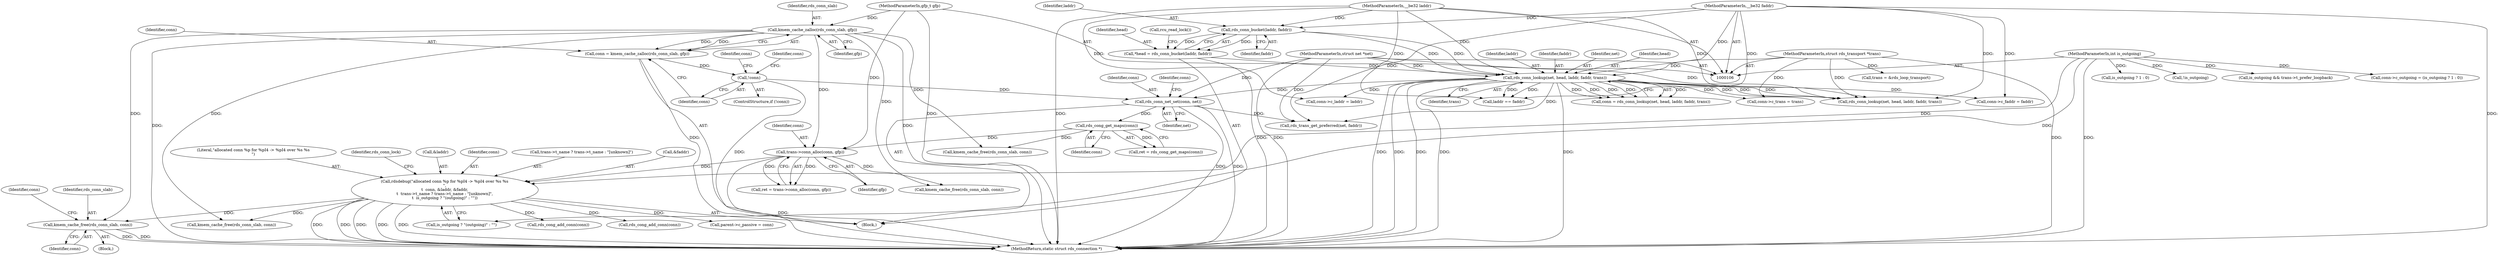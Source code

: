 digraph "0_linux_8c7188b23474cca017b3ef354c4a58456f68303a@pointer" {
"1000420" [label="(Call,kmem_cache_free(rds_conn_slab, conn))"];
"1000172" [label="(Call,kmem_cache_zalloc(rds_conn_slab, gfp))"];
"1000111" [label="(MethodParameterIn,gfp_t gfp)"];
"1000348" [label="(Call,rdsdebug(\"allocated conn %p for %pI4 -> %pI4 over %s %s\n\",\n\t  conn, &laddr, &faddr,\n\t  trans->t_name ? trans->t_name : \"[unknown]\",\n\t  is_outgoing ? \"(outgoing)\" : \"\"))"];
"1000276" [label="(Call,trans->conn_alloc(conn, gfp))"];
"1000230" [label="(Call,rds_cong_get_maps(conn))"];
"1000210" [label="(Call,rds_conn_net_set(conn, net))"];
"1000176" [label="(Call,!conn)"];
"1000170" [label="(Call,conn = kmem_cache_zalloc(rds_conn_slab, gfp))"];
"1000131" [label="(Call,rds_conn_lookup(net, head, laddr, faddr, trans))"];
"1000107" [label="(MethodParameterIn,struct net *net)"];
"1000120" [label="(Call,*head = rds_conn_bucket(laddr, faddr))"];
"1000122" [label="(Call,rds_conn_bucket(laddr, faddr))"];
"1000108" [label="(MethodParameterIn,__be32 laddr)"];
"1000109" [label="(MethodParameterIn,__be32 faddr)"];
"1000110" [label="(MethodParameterIn,struct rds_transport *trans)"];
"1000112" [label="(MethodParameterIn,int is_outgoing)"];
"1000128" [label="(Call,rcu_read_lock())"];
"1000278" [label="(Identifier,gfp)"];
"1000175" [label="(ControlStructure,if (!conn))"];
"1000230" [label="(Call,rds_cong_get_maps(conn))"];
"1000109" [label="(MethodParameterIn,__be32 faddr)"];
"1000349" [label="(Literal,\"allocated conn %p for %pI4 -> %pI4 over %s %s\n\")"];
"1000422" [label="(Identifier,conn)"];
"1000112" [label="(MethodParameterIn,int is_outgoing)"];
"1000369" [label="(Identifier,rds_conn_lock)"];
"1000177" [label="(Identifier,conn)"];
"1000424" [label="(Identifier,conn)"];
"1000136" [label="(Identifier,trans)"];
"1000305" [label="(Call,is_outgoing ? 1 : 0)"];
"1000110" [label="(MethodParameterIn,struct rds_transport *trans)"];
"1000245" [label="(Call,rds_trans_get_preferred(net, faddr))"];
"1000171" [label="(Identifier,conn)"];
"1000113" [label="(Block,)"];
"1000155" [label="(Call,!is_outgoing)"];
"1000111" [label="(MethodParameterIn,gfp_t gfp)"];
"1000434" [label="(Call,rds_cong_add_conn(conn))"];
"1000420" [label="(Call,kmem_cache_free(rds_conn_slab, conn))"];
"1000135" [label="(Identifier,faddr)"];
"1000121" [label="(Identifier,head)"];
"1000173" [label="(Identifier,rds_conn_slab)"];
"1000398" [label="(Call,rds_cong_add_conn(conn))"];
"1000172" [label="(Call,kmem_cache_zalloc(rds_conn_slab, gfp))"];
"1000123" [label="(Identifier,laddr)"];
"1000122" [label="(Call,rds_conn_bucket(laddr, faddr))"];
"1000445" [label="(MethodReturn,static struct rds_connection *)"];
"1000348" [label="(Call,rdsdebug(\"allocated conn %p for %pI4 -> %pI4 over %s %s\n\",\n\t  conn, &laddr, &faddr,\n\t  trans->t_name ? trans->t_name : \"[unknown]\",\n\t  is_outgoing ? \"(outgoing)\" : \"\"))"];
"1000120" [label="(Call,*head = rds_conn_bucket(laddr, faddr))"];
"1000351" [label="(Call,&laddr)"];
"1000228" [label="(Call,ret = rds_cong_get_maps(conn))"];
"1000269" [label="(Call,conn->c_trans = trans)"];
"1000210" [label="(Call,rds_conn_net_set(conn, net))"];
"1000131" [label="(Call,rds_conn_lookup(net, head, laddr, faddr, trans))"];
"1000190" [label="(Call,conn->c_laddr = laddr)"];
"1000407" [label="(Call,rds_conn_lookup(net, head, laddr, faddr, trans))"];
"1000265" [label="(Call,trans = &rds_loop_transport)"];
"1000350" [label="(Identifier,conn)"];
"1000259" [label="(Call,is_outgoing && trans->t_prefer_loopback)"];
"1000276" [label="(Call,trans->conn_alloc(conn, gfp))"];
"1000212" [label="(Identifier,net)"];
"1000355" [label="(Call,trans->t_name ? trans->t_name : \"[unknown]\")"];
"1000174" [label="(Identifier,gfp)"];
"1000176" [label="(Call,!conn)"];
"1000129" [label="(Call,conn = rds_conn_lookup(net, head, laddr, faddr, trans))"];
"1000152" [label="(Call,laddr == faddr)"];
"1000363" [label="(Call,is_outgoing ? \"(outgoing)\" : \"\")"];
"1000301" [label="(Call,conn->c_outgoing = (is_outgoing ? 1 : 0))"];
"1000393" [label="(Call,parent->c_passive = conn)"];
"1000211" [label="(Identifier,conn)"];
"1000235" [label="(Call,kmem_cache_free(rds_conn_slab, conn))"];
"1000421" [label="(Identifier,rds_conn_slab)"];
"1000231" [label="(Identifier,conn)"];
"1000170" [label="(Call,conn = kmem_cache_zalloc(rds_conn_slab, gfp))"];
"1000195" [label="(Call,conn->c_faddr = faddr)"];
"1000277" [label="(Identifier,conn)"];
"1000107" [label="(MethodParameterIn,struct net *net)"];
"1000383" [label="(Call,kmem_cache_free(rds_conn_slab, conn))"];
"1000188" [label="(Identifier,conn)"];
"1000180" [label="(Identifier,conn)"];
"1000353" [label="(Call,&faddr)"];
"1000132" [label="(Identifier,net)"];
"1000124" [label="(Identifier,faddr)"];
"1000415" [label="(Block,)"];
"1000133" [label="(Identifier,head)"];
"1000108" [label="(MethodParameterIn,__be32 laddr)"];
"1000134" [label="(Identifier,laddr)"];
"1000274" [label="(Call,ret = trans->conn_alloc(conn, gfp))"];
"1000216" [label="(Identifier,conn)"];
"1000282" [label="(Call,kmem_cache_free(rds_conn_slab, conn))"];
"1000420" -> "1000415"  [label="AST: "];
"1000420" -> "1000422"  [label="CFG: "];
"1000421" -> "1000420"  [label="AST: "];
"1000422" -> "1000420"  [label="AST: "];
"1000424" -> "1000420"  [label="CFG: "];
"1000420" -> "1000445"  [label="DDG: "];
"1000420" -> "1000445"  [label="DDG: "];
"1000172" -> "1000420"  [label="DDG: "];
"1000348" -> "1000420"  [label="DDG: "];
"1000172" -> "1000170"  [label="AST: "];
"1000172" -> "1000174"  [label="CFG: "];
"1000173" -> "1000172"  [label="AST: "];
"1000174" -> "1000172"  [label="AST: "];
"1000170" -> "1000172"  [label="CFG: "];
"1000172" -> "1000445"  [label="DDG: "];
"1000172" -> "1000445"  [label="DDG: "];
"1000172" -> "1000170"  [label="DDG: "];
"1000172" -> "1000170"  [label="DDG: "];
"1000111" -> "1000172"  [label="DDG: "];
"1000172" -> "1000235"  [label="DDG: "];
"1000172" -> "1000276"  [label="DDG: "];
"1000172" -> "1000282"  [label="DDG: "];
"1000172" -> "1000383"  [label="DDG: "];
"1000111" -> "1000106"  [label="AST: "];
"1000111" -> "1000445"  [label="DDG: "];
"1000111" -> "1000276"  [label="DDG: "];
"1000348" -> "1000113"  [label="AST: "];
"1000348" -> "1000363"  [label="CFG: "];
"1000349" -> "1000348"  [label="AST: "];
"1000350" -> "1000348"  [label="AST: "];
"1000351" -> "1000348"  [label="AST: "];
"1000353" -> "1000348"  [label="AST: "];
"1000355" -> "1000348"  [label="AST: "];
"1000363" -> "1000348"  [label="AST: "];
"1000369" -> "1000348"  [label="CFG: "];
"1000348" -> "1000445"  [label="DDG: "];
"1000348" -> "1000445"  [label="DDG: "];
"1000348" -> "1000445"  [label="DDG: "];
"1000348" -> "1000445"  [label="DDG: "];
"1000348" -> "1000445"  [label="DDG: "];
"1000276" -> "1000348"  [label="DDG: "];
"1000112" -> "1000348"  [label="DDG: "];
"1000348" -> "1000383"  [label="DDG: "];
"1000348" -> "1000393"  [label="DDG: "];
"1000348" -> "1000398"  [label="DDG: "];
"1000348" -> "1000434"  [label="DDG: "];
"1000276" -> "1000274"  [label="AST: "];
"1000276" -> "1000278"  [label="CFG: "];
"1000277" -> "1000276"  [label="AST: "];
"1000278" -> "1000276"  [label="AST: "];
"1000274" -> "1000276"  [label="CFG: "];
"1000276" -> "1000445"  [label="DDG: "];
"1000276" -> "1000274"  [label="DDG: "];
"1000276" -> "1000274"  [label="DDG: "];
"1000230" -> "1000276"  [label="DDG: "];
"1000276" -> "1000282"  [label="DDG: "];
"1000230" -> "1000228"  [label="AST: "];
"1000230" -> "1000231"  [label="CFG: "];
"1000231" -> "1000230"  [label="AST: "];
"1000228" -> "1000230"  [label="CFG: "];
"1000230" -> "1000228"  [label="DDG: "];
"1000210" -> "1000230"  [label="DDG: "];
"1000230" -> "1000235"  [label="DDG: "];
"1000210" -> "1000113"  [label="AST: "];
"1000210" -> "1000212"  [label="CFG: "];
"1000211" -> "1000210"  [label="AST: "];
"1000212" -> "1000210"  [label="AST: "];
"1000216" -> "1000210"  [label="CFG: "];
"1000210" -> "1000445"  [label="DDG: "];
"1000210" -> "1000445"  [label="DDG: "];
"1000176" -> "1000210"  [label="DDG: "];
"1000131" -> "1000210"  [label="DDG: "];
"1000107" -> "1000210"  [label="DDG: "];
"1000210" -> "1000245"  [label="DDG: "];
"1000176" -> "1000175"  [label="AST: "];
"1000176" -> "1000177"  [label="CFG: "];
"1000177" -> "1000176"  [label="AST: "];
"1000180" -> "1000176"  [label="CFG: "];
"1000188" -> "1000176"  [label="CFG: "];
"1000176" -> "1000445"  [label="DDG: "];
"1000170" -> "1000176"  [label="DDG: "];
"1000170" -> "1000113"  [label="AST: "];
"1000171" -> "1000170"  [label="AST: "];
"1000177" -> "1000170"  [label="CFG: "];
"1000170" -> "1000445"  [label="DDG: "];
"1000131" -> "1000129"  [label="AST: "];
"1000131" -> "1000136"  [label="CFG: "];
"1000132" -> "1000131"  [label="AST: "];
"1000133" -> "1000131"  [label="AST: "];
"1000134" -> "1000131"  [label="AST: "];
"1000135" -> "1000131"  [label="AST: "];
"1000136" -> "1000131"  [label="AST: "];
"1000129" -> "1000131"  [label="CFG: "];
"1000131" -> "1000445"  [label="DDG: "];
"1000131" -> "1000445"  [label="DDG: "];
"1000131" -> "1000445"  [label="DDG: "];
"1000131" -> "1000445"  [label="DDG: "];
"1000131" -> "1000445"  [label="DDG: "];
"1000131" -> "1000129"  [label="DDG: "];
"1000131" -> "1000129"  [label="DDG: "];
"1000131" -> "1000129"  [label="DDG: "];
"1000131" -> "1000129"  [label="DDG: "];
"1000131" -> "1000129"  [label="DDG: "];
"1000107" -> "1000131"  [label="DDG: "];
"1000120" -> "1000131"  [label="DDG: "];
"1000122" -> "1000131"  [label="DDG: "];
"1000122" -> "1000131"  [label="DDG: "];
"1000108" -> "1000131"  [label="DDG: "];
"1000109" -> "1000131"  [label="DDG: "];
"1000110" -> "1000131"  [label="DDG: "];
"1000131" -> "1000152"  [label="DDG: "];
"1000131" -> "1000152"  [label="DDG: "];
"1000131" -> "1000190"  [label="DDG: "];
"1000131" -> "1000195"  [label="DDG: "];
"1000131" -> "1000245"  [label="DDG: "];
"1000131" -> "1000269"  [label="DDG: "];
"1000131" -> "1000407"  [label="DDG: "];
"1000131" -> "1000407"  [label="DDG: "];
"1000131" -> "1000407"  [label="DDG: "];
"1000107" -> "1000106"  [label="AST: "];
"1000107" -> "1000445"  [label="DDG: "];
"1000107" -> "1000245"  [label="DDG: "];
"1000107" -> "1000407"  [label="DDG: "];
"1000120" -> "1000113"  [label="AST: "];
"1000120" -> "1000122"  [label="CFG: "];
"1000121" -> "1000120"  [label="AST: "];
"1000122" -> "1000120"  [label="AST: "];
"1000128" -> "1000120"  [label="CFG: "];
"1000120" -> "1000445"  [label="DDG: "];
"1000122" -> "1000120"  [label="DDG: "];
"1000122" -> "1000120"  [label="DDG: "];
"1000122" -> "1000124"  [label="CFG: "];
"1000123" -> "1000122"  [label="AST: "];
"1000124" -> "1000122"  [label="AST: "];
"1000108" -> "1000122"  [label="DDG: "];
"1000109" -> "1000122"  [label="DDG: "];
"1000108" -> "1000106"  [label="AST: "];
"1000108" -> "1000445"  [label="DDG: "];
"1000108" -> "1000152"  [label="DDG: "];
"1000108" -> "1000190"  [label="DDG: "];
"1000108" -> "1000407"  [label="DDG: "];
"1000109" -> "1000106"  [label="AST: "];
"1000109" -> "1000445"  [label="DDG: "];
"1000109" -> "1000152"  [label="DDG: "];
"1000109" -> "1000195"  [label="DDG: "];
"1000109" -> "1000245"  [label="DDG: "];
"1000109" -> "1000407"  [label="DDG: "];
"1000110" -> "1000106"  [label="AST: "];
"1000110" -> "1000445"  [label="DDG: "];
"1000110" -> "1000265"  [label="DDG: "];
"1000110" -> "1000269"  [label="DDG: "];
"1000110" -> "1000407"  [label="DDG: "];
"1000112" -> "1000106"  [label="AST: "];
"1000112" -> "1000445"  [label="DDG: "];
"1000112" -> "1000155"  [label="DDG: "];
"1000112" -> "1000259"  [label="DDG: "];
"1000112" -> "1000301"  [label="DDG: "];
"1000112" -> "1000305"  [label="DDG: "];
"1000112" -> "1000363"  [label="DDG: "];
}
